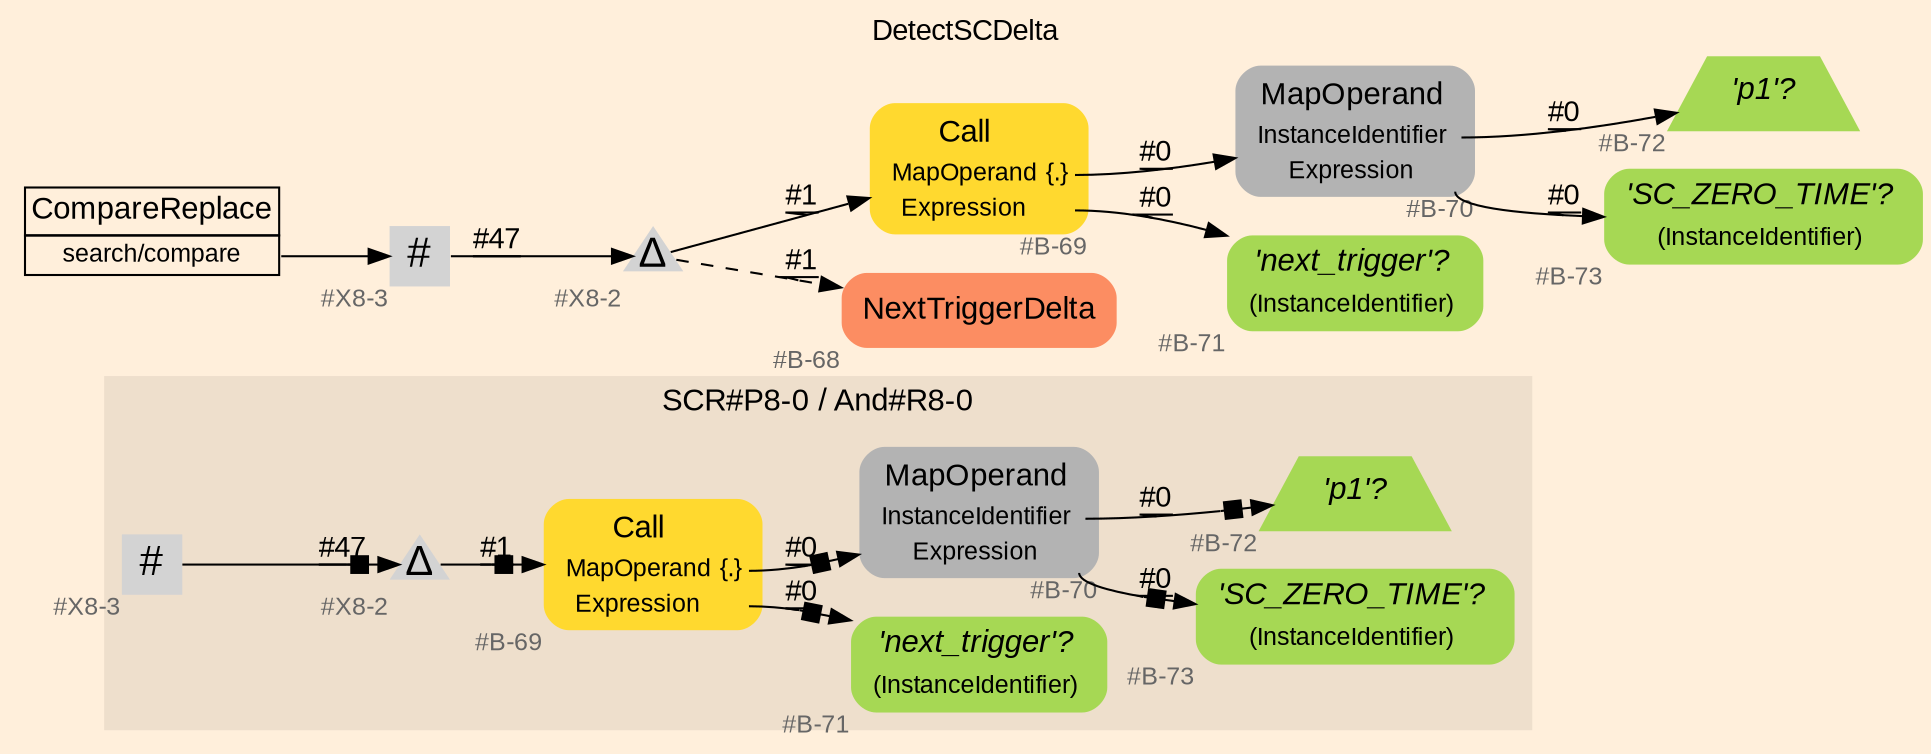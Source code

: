 digraph "DetectSCDelta" {
label = "DetectSCDelta"
labelloc = t
graph [
    rankdir = "LR"
    ranksep = 0.3
    bgcolor = antiquewhite1
    color = black
    fontcolor = black
    fontname = "Arial"
];
node [
    fontname = "Arial"
];
edge [
    fontname = "Arial"
];

// -------------------- figure And#R8-0 --------------------
// -------- region And#R8-0 ----------
subgraph "clusterAnd#R8-0" {
    label = "SCR#P8-0 / And#R8-0"
    style = "filled"
    color = antiquewhite2
    fontsize = "15"
    // -------- block And#R8-0/#B-69 ----------
    "And#R8-0/#B-69" [
        fillcolor = "/set28/6"
        xlabel = "#B-69"
        fontsize = "12"
        fontcolor = grey40
        shape = "plaintext"
        label = <<TABLE BORDER="0" CELLBORDER="0" CELLSPACING="0">
         <TR><TD><FONT COLOR="black" POINT-SIZE="15">Call</FONT></TD></TR>
         <TR><TD><FONT COLOR="black" POINT-SIZE="12">MapOperand</FONT></TD><TD PORT="port0"><FONT COLOR="black" POINT-SIZE="12">{.}</FONT></TD></TR>
         <TR><TD><FONT COLOR="black" POINT-SIZE="12">Expression</FONT></TD><TD PORT="port1"></TD></TR>
        </TABLE>>
        style = "rounded,filled"
    ];
    
    // -------- block And#R8-0/#B-70 ----------
    "And#R8-0/#B-70" [
        fillcolor = "/set28/8"
        xlabel = "#B-70"
        fontsize = "12"
        fontcolor = grey40
        shape = "plaintext"
        label = <<TABLE BORDER="0" CELLBORDER="0" CELLSPACING="0">
         <TR><TD><FONT COLOR="black" POINT-SIZE="15">MapOperand</FONT></TD></TR>
         <TR><TD><FONT COLOR="black" POINT-SIZE="12">InstanceIdentifier</FONT></TD><TD PORT="port0"></TD></TR>
         <TR><TD><FONT COLOR="black" POINT-SIZE="12">Expression</FONT></TD><TD PORT="port1"></TD></TR>
        </TABLE>>
        style = "rounded,filled"
    ];
    
    // -------- block And#R8-0/#B-71 ----------
    "And#R8-0/#B-71" [
        fillcolor = "/set28/5"
        xlabel = "#B-71"
        fontsize = "12"
        fontcolor = grey40
        shape = "plaintext"
        label = <<TABLE BORDER="0" CELLBORDER="0" CELLSPACING="0">
         <TR><TD><FONT COLOR="black" POINT-SIZE="15"><I>'next_trigger'?</I></FONT></TD></TR>
         <TR><TD><FONT COLOR="black" POINT-SIZE="12">(InstanceIdentifier)</FONT></TD><TD PORT="port0"></TD></TR>
        </TABLE>>
        style = "rounded,filled"
    ];
    
    // -------- block And#R8-0/#B-72 ----------
    "And#R8-0/#B-72" [
        fillcolor = "/set28/5"
        xlabel = "#B-72"
        fontsize = "12"
        fontcolor = grey40
        shape = "trapezium"
        label = <<FONT COLOR="black" POINT-SIZE="15"><I>'p1'?</I></FONT>>
        style = "filled"
        penwidth = 0.0
    ];
    
    // -------- block And#R8-0/#B-73 ----------
    "And#R8-0/#B-73" [
        fillcolor = "/set28/5"
        xlabel = "#B-73"
        fontsize = "12"
        fontcolor = grey40
        shape = "plaintext"
        label = <<TABLE BORDER="0" CELLBORDER="0" CELLSPACING="0">
         <TR><TD><FONT COLOR="black" POINT-SIZE="15"><I>'SC_ZERO_TIME'?</I></FONT></TD></TR>
         <TR><TD><FONT COLOR="black" POINT-SIZE="12">(InstanceIdentifier)</FONT></TD><TD PORT="port0"></TD></TR>
        </TABLE>>
        style = "rounded,filled"
    ];
    
    // -------- block And#R8-0/#X8-2 ----------
    "And#R8-0/#X8-2" [
        xlabel = "#X8-2"
        fontsize = "12"
        fontcolor = grey40
        shape = "triangle"
        label = <<FONT COLOR="black" POINT-SIZE="20">Δ</FONT>>
        style = "filled"
        penwidth = 0.0
        fixedsize = true
        width = 0.4
        height = 0.4
    ];
    
    // -------- block And#R8-0/#X8-3 ----------
    "And#R8-0/#X8-3" [
        xlabel = "#X8-3"
        fontsize = "12"
        fontcolor = grey40
        shape = "square"
        label = <<FONT COLOR="black" POINT-SIZE="20">#</FONT>>
        style = "filled"
        penwidth = 0.0
        fixedsize = true
        width = 0.4
        height = 0.4
    ];
    
}

"And#R8-0/#B-69":port0 -> "And#R8-0/#B-70" [
    arrowhead="normalnonebox"
    label = "#0"
    decorate = true
    color = black
    fontcolor = black
];

"And#R8-0/#B-69":port1 -> "And#R8-0/#B-71" [
    arrowhead="normalnonebox"
    label = "#0"
    decorate = true
    color = black
    fontcolor = black
];

"And#R8-0/#B-70":port0 -> "And#R8-0/#B-72" [
    arrowhead="normalnonebox"
    label = "#0"
    decorate = true
    color = black
    fontcolor = black
];

"And#R8-0/#B-70":port1 -> "And#R8-0/#B-73" [
    arrowhead="normalnonebox"
    label = "#0"
    decorate = true
    color = black
    fontcolor = black
];

"And#R8-0/#X8-2" -> "And#R8-0/#B-69" [
    arrowhead="normalnonebox"
    label = "#1"
    decorate = true
    color = black
    fontcolor = black
];

"And#R8-0/#X8-3" -> "And#R8-0/#X8-2" [
    arrowhead="normalnonebox"
    label = "#47"
    decorate = true
    color = black
    fontcolor = black
];


// -------------------- transformation figure --------------------
// -------- block CR#X8-4 ----------
"CR#X8-4" [
    fillcolor = antiquewhite1
    fontsize = "12"
    fontcolor = grey40
    shape = "plaintext"
    label = <<TABLE BORDER="0" CELLBORDER="1" CELLSPACING="0">
     <TR><TD><FONT COLOR="black" POINT-SIZE="15">CompareReplace</FONT></TD></TR>
     <TR><TD PORT="port0"><FONT COLOR="black" POINT-SIZE="12">search/compare</FONT></TD></TR>
    </TABLE>>
    style = "filled"
    color = black
];

// -------- block #X8-3 ----------
"#X8-3" [
    xlabel = "#X8-3"
    fontsize = "12"
    fontcolor = grey40
    shape = "square"
    label = <<FONT COLOR="black" POINT-SIZE="20">#</FONT>>
    style = "filled"
    penwidth = 0.0
    fixedsize = true
    width = 0.4
    height = 0.4
];

// -------- block #X8-2 ----------
"#X8-2" [
    xlabel = "#X8-2"
    fontsize = "12"
    fontcolor = grey40
    shape = "triangle"
    label = <<FONT COLOR="black" POINT-SIZE="20">Δ</FONT>>
    style = "filled"
    penwidth = 0.0
    fixedsize = true
    width = 0.4
    height = 0.4
];

// -------- block #B-69 ----------
"#B-69" [
    fillcolor = "/set28/6"
    xlabel = "#B-69"
    fontsize = "12"
    fontcolor = grey40
    shape = "plaintext"
    label = <<TABLE BORDER="0" CELLBORDER="0" CELLSPACING="0">
     <TR><TD><FONT COLOR="black" POINT-SIZE="15">Call</FONT></TD></TR>
     <TR><TD><FONT COLOR="black" POINT-SIZE="12">MapOperand</FONT></TD><TD PORT="port0"><FONT COLOR="black" POINT-SIZE="12">{.}</FONT></TD></TR>
     <TR><TD><FONT COLOR="black" POINT-SIZE="12">Expression</FONT></TD><TD PORT="port1"></TD></TR>
    </TABLE>>
    style = "rounded,filled"
];

// -------- block #B-70 ----------
"#B-70" [
    fillcolor = "/set28/8"
    xlabel = "#B-70"
    fontsize = "12"
    fontcolor = grey40
    shape = "plaintext"
    label = <<TABLE BORDER="0" CELLBORDER="0" CELLSPACING="0">
     <TR><TD><FONT COLOR="black" POINT-SIZE="15">MapOperand</FONT></TD></TR>
     <TR><TD><FONT COLOR="black" POINT-SIZE="12">InstanceIdentifier</FONT></TD><TD PORT="port0"></TD></TR>
     <TR><TD><FONT COLOR="black" POINT-SIZE="12">Expression</FONT></TD><TD PORT="port1"></TD></TR>
    </TABLE>>
    style = "rounded,filled"
];

// -------- block #B-72 ----------
"#B-72" [
    fillcolor = "/set28/5"
    xlabel = "#B-72"
    fontsize = "12"
    fontcolor = grey40
    shape = "trapezium"
    label = <<FONT COLOR="black" POINT-SIZE="15"><I>'p1'?</I></FONT>>
    style = "filled"
    penwidth = 0.0
];

// -------- block #B-73 ----------
"#B-73" [
    fillcolor = "/set28/5"
    xlabel = "#B-73"
    fontsize = "12"
    fontcolor = grey40
    shape = "plaintext"
    label = <<TABLE BORDER="0" CELLBORDER="0" CELLSPACING="0">
     <TR><TD><FONT COLOR="black" POINT-SIZE="15"><I>'SC_ZERO_TIME'?</I></FONT></TD></TR>
     <TR><TD><FONT COLOR="black" POINT-SIZE="12">(InstanceIdentifier)</FONT></TD><TD PORT="port0"></TD></TR>
    </TABLE>>
    style = "rounded,filled"
];

// -------- block #B-71 ----------
"#B-71" [
    fillcolor = "/set28/5"
    xlabel = "#B-71"
    fontsize = "12"
    fontcolor = grey40
    shape = "plaintext"
    label = <<TABLE BORDER="0" CELLBORDER="0" CELLSPACING="0">
     <TR><TD><FONT COLOR="black" POINT-SIZE="15"><I>'next_trigger'?</I></FONT></TD></TR>
     <TR><TD><FONT COLOR="black" POINT-SIZE="12">(InstanceIdentifier)</FONT></TD><TD PORT="port0"></TD></TR>
    </TABLE>>
    style = "rounded,filled"
];

// -------- block #B-68 ----------
"#B-68" [
    fillcolor = "/set28/2"
    xlabel = "#B-68"
    fontsize = "12"
    fontcolor = grey40
    shape = "plaintext"
    label = <<TABLE BORDER="0" CELLBORDER="0" CELLSPACING="0">
     <TR><TD><FONT COLOR="black" POINT-SIZE="15">NextTriggerDelta</FONT></TD></TR>
    </TABLE>>
    style = "rounded,filled"
];

"CR#X8-4":port0 -> "#X8-3" [
    label = ""
    decorate = true
    color = black
    fontcolor = black
];

"#X8-3" -> "#X8-2" [
    label = "#47"
    decorate = true
    color = black
    fontcolor = black
];

"#X8-2" -> "#B-69" [
    label = "#1"
    decorate = true
    color = black
    fontcolor = black
];

"#X8-2" -> "#B-68" [
    style="dashed"
    label = "#1"
    decorate = true
    color = black
    fontcolor = black
];

"#B-69":port0 -> "#B-70" [
    label = "#0"
    decorate = true
    color = black
    fontcolor = black
];

"#B-69":port1 -> "#B-71" [
    label = "#0"
    decorate = true
    color = black
    fontcolor = black
];

"#B-70":port0 -> "#B-72" [
    label = "#0"
    decorate = true
    color = black
    fontcolor = black
];

"#B-70":port1 -> "#B-73" [
    label = "#0"
    decorate = true
    color = black
    fontcolor = black
];


}
